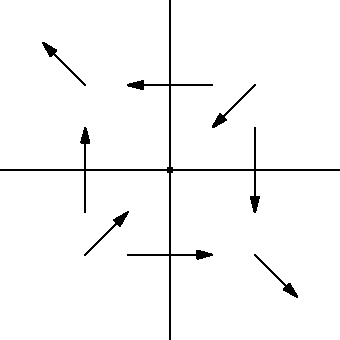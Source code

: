 size(6cm,6cm,IgnoreAspect);
import graph;

dot((-4,0));

draw((-4,-2)--(-4,2));
draw((-6,0)--(-2,0));

draw((-5,1)--(-5.5,1.5),Arrow);
draw((-5,-1)--(-4.5,-0.5),Arrow);
draw((-3,-1)--(-2.5,-1.5),Arrow);
draw((-3,1)--(-3.5,0.5),Arrow);

draw((-3.5,1)--(-4.5,1),Arrow);
draw((-4.5,-1)--(-3.5,-1),Arrow);
draw((-5,-0.5)--(-5,0.5),Arrow);
draw((-3,0.5)--(-3,-0.5),Arrow);

